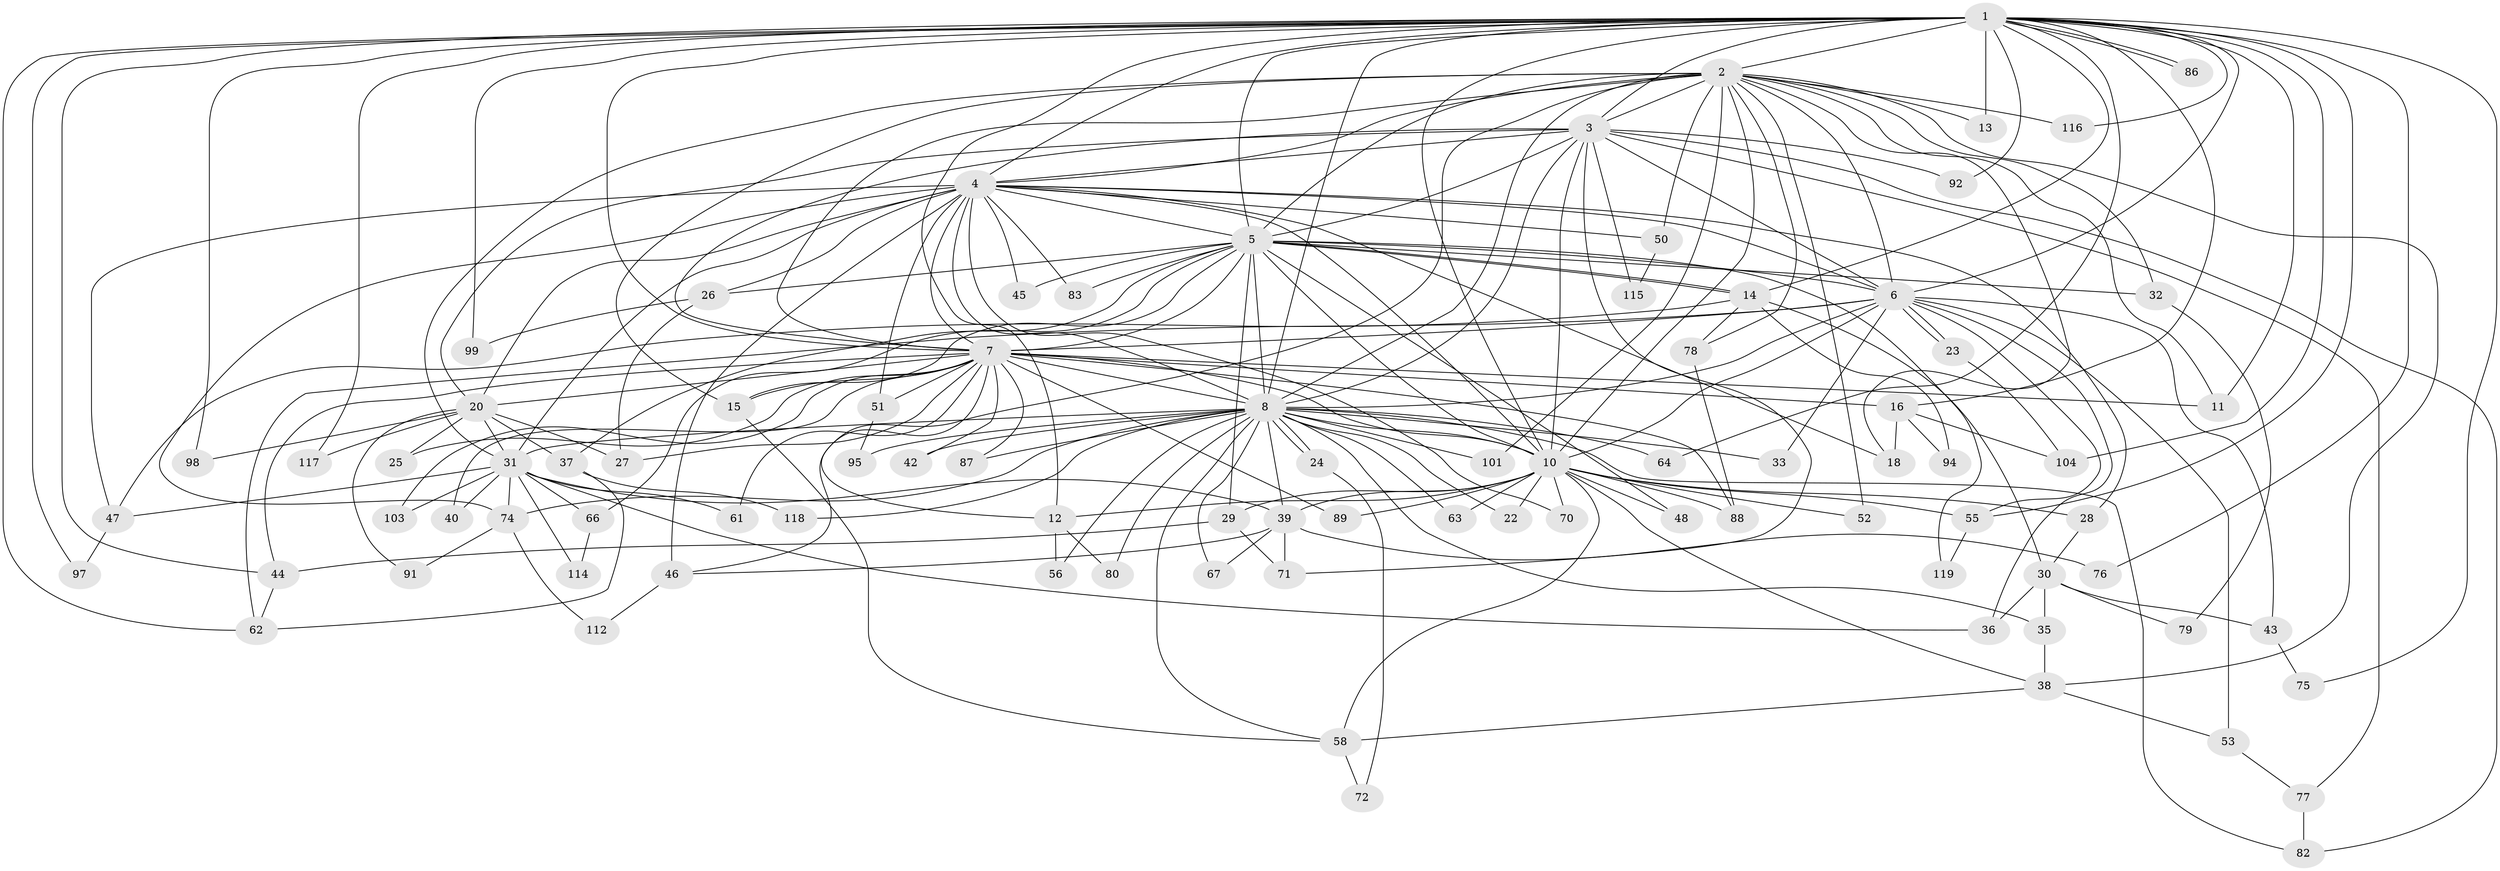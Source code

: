 // Generated by graph-tools (version 1.1) at 2025/23/03/03/25 07:23:36]
// undirected, 88 vertices, 219 edges
graph export_dot {
graph [start="1"]
  node [color=gray90,style=filled];
  1 [super="+57"];
  2 [super="+84"];
  3 [super="+49"];
  4 [super="+113"];
  5 [super="+17"];
  6 [super="+69"];
  7 [super="+9"];
  8 [super="+34"];
  10 [super="+90"];
  11 [super="+41"];
  12 [super="+93"];
  13;
  14 [super="+19"];
  15 [super="+21"];
  16 [super="+60"];
  18;
  20 [super="+106"];
  22;
  23;
  24;
  25;
  26;
  27 [super="+108"];
  28;
  29;
  30 [super="+105"];
  31 [super="+59"];
  32;
  33;
  35;
  36;
  37 [super="+73"];
  38 [super="+96"];
  39 [super="+68"];
  40;
  42;
  43;
  44 [super="+85"];
  45;
  46 [super="+54"];
  47 [super="+111"];
  48;
  50;
  51;
  52;
  53;
  55;
  56;
  58 [super="+65"];
  61;
  62 [super="+102"];
  63;
  64;
  66;
  67;
  70;
  71 [super="+110"];
  72;
  74 [super="+81"];
  75;
  76;
  77;
  78;
  79;
  80;
  82 [super="+100"];
  83;
  86;
  87;
  88 [super="+107"];
  89;
  91;
  92;
  94;
  95;
  97;
  98;
  99;
  101;
  103;
  104 [super="+109"];
  112;
  114;
  115;
  116;
  117;
  118;
  119;
  1 -- 2;
  1 -- 3;
  1 -- 4;
  1 -- 5;
  1 -- 6;
  1 -- 7 [weight=2];
  1 -- 8;
  1 -- 10;
  1 -- 11;
  1 -- 13;
  1 -- 16 [weight=2];
  1 -- 44;
  1 -- 55;
  1 -- 64;
  1 -- 75;
  1 -- 76;
  1 -- 86;
  1 -- 86;
  1 -- 92;
  1 -- 97;
  1 -- 98;
  1 -- 99;
  1 -- 116;
  1 -- 117;
  1 -- 14 [weight=2];
  1 -- 104;
  1 -- 12;
  1 -- 62;
  2 -- 3;
  2 -- 4;
  2 -- 5;
  2 -- 6;
  2 -- 7 [weight=2];
  2 -- 8;
  2 -- 10;
  2 -- 13;
  2 -- 32;
  2 -- 46;
  2 -- 50;
  2 -- 52;
  2 -- 78;
  2 -- 101;
  2 -- 116;
  2 -- 15;
  2 -- 31;
  2 -- 11;
  2 -- 38;
  2 -- 18;
  3 -- 4;
  3 -- 5;
  3 -- 6;
  3 -- 7 [weight=2];
  3 -- 8;
  3 -- 10;
  3 -- 71;
  3 -- 77;
  3 -- 82;
  3 -- 92;
  3 -- 115;
  3 -- 20;
  4 -- 5;
  4 -- 6;
  4 -- 7 [weight=2];
  4 -- 8;
  4 -- 10;
  4 -- 18;
  4 -- 20;
  4 -- 26;
  4 -- 28;
  4 -- 45;
  4 -- 46;
  4 -- 50;
  4 -- 51;
  4 -- 70;
  4 -- 74;
  4 -- 83;
  4 -- 31;
  4 -- 47;
  5 -- 6;
  5 -- 7 [weight=2];
  5 -- 8 [weight=2];
  5 -- 10;
  5 -- 14;
  5 -- 14;
  5 -- 15;
  5 -- 26;
  5 -- 29;
  5 -- 32;
  5 -- 37;
  5 -- 45;
  5 -- 66;
  5 -- 83;
  5 -- 119;
  5 -- 48;
  6 -- 7 [weight=2];
  6 -- 8;
  6 -- 10;
  6 -- 23;
  6 -- 23;
  6 -- 33;
  6 -- 36;
  6 -- 43;
  6 -- 53;
  6 -- 62;
  6 -- 55;
  7 -- 8 [weight=2];
  7 -- 10 [weight=2];
  7 -- 11;
  7 -- 12;
  7 -- 15;
  7 -- 16;
  7 -- 20;
  7 -- 25;
  7 -- 27;
  7 -- 40;
  7 -- 42;
  7 -- 87;
  7 -- 89;
  7 -- 103;
  7 -- 51;
  7 -- 88;
  7 -- 61;
  7 -- 44;
  8 -- 10 [weight=2];
  8 -- 22;
  8 -- 24;
  8 -- 24;
  8 -- 31;
  8 -- 33;
  8 -- 35;
  8 -- 39;
  8 -- 42;
  8 -- 58;
  8 -- 63;
  8 -- 64;
  8 -- 67;
  8 -- 74;
  8 -- 80;
  8 -- 87;
  8 -- 95;
  8 -- 101;
  8 -- 118;
  8 -- 56;
  8 -- 82;
  10 -- 12;
  10 -- 22;
  10 -- 28;
  10 -- 29;
  10 -- 38;
  10 -- 39;
  10 -- 48;
  10 -- 52;
  10 -- 55;
  10 -- 63;
  10 -- 70;
  10 -- 88;
  10 -- 89;
  10 -- 58;
  12 -- 56;
  12 -- 80;
  14 -- 30;
  14 -- 78;
  14 -- 94;
  14 -- 47;
  15 -- 58;
  16 -- 18;
  16 -- 94;
  16 -- 104;
  20 -- 25;
  20 -- 27;
  20 -- 31;
  20 -- 37;
  20 -- 91;
  20 -- 98;
  20 -- 117;
  23 -- 104;
  24 -- 72;
  26 -- 99;
  26 -- 27;
  28 -- 30;
  29 -- 44;
  29 -- 71;
  30 -- 35;
  30 -- 43;
  30 -- 79;
  30 -- 36;
  31 -- 36;
  31 -- 40;
  31 -- 47;
  31 -- 114;
  31 -- 66;
  31 -- 103;
  31 -- 61;
  31 -- 74;
  31 -- 39;
  32 -- 79;
  35 -- 38;
  37 -- 118;
  37 -- 62;
  38 -- 53;
  38 -- 58;
  39 -- 67;
  39 -- 46;
  39 -- 76;
  39 -- 71;
  43 -- 75;
  44 -- 62;
  46 -- 112;
  47 -- 97;
  50 -- 115;
  51 -- 95;
  53 -- 77;
  55 -- 119;
  58 -- 72;
  66 -- 114;
  74 -- 91;
  74 -- 112;
  77 -- 82;
  78 -- 88;
}
